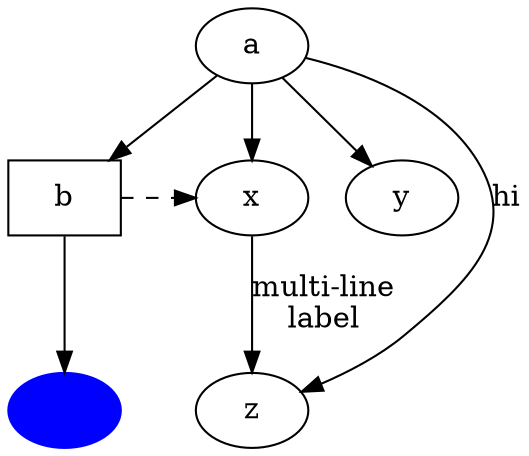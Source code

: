 digraph test0 {
       a -> b -> c;
       a -> {x y};
       b [shape=box];
       c [label="hello\nworld",color=blue,fontsize=2842384423882596338660,
            fontname="Palatino-Italic",fontcolor=red,style=filled];
       a -> z [label="hi", weight=340282366920938463463374607431768211456];
       x -> z [label="multi-line\nlabel"];
       edge [style=dashed,color=rud];
       b -> x;
       {rank=same; b x}
}

